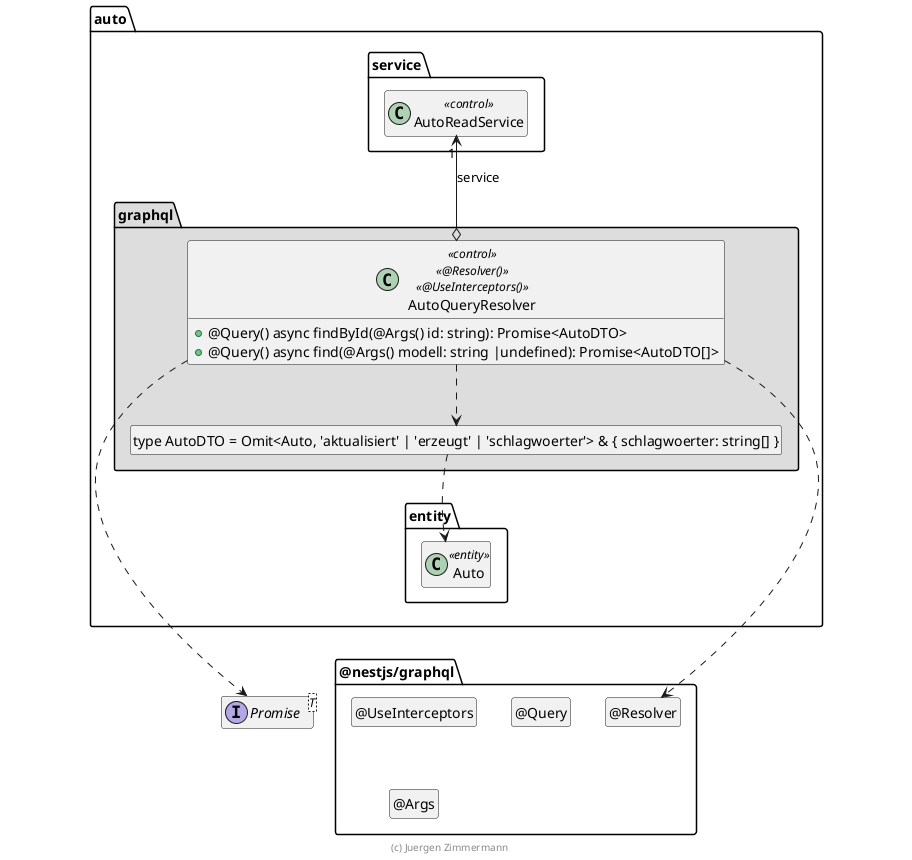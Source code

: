 ' Copyright (C) 2019 - present Juergen Zimmermann, Hochschule Karlsruhe
'
' This program is free software: you can redistribute it and/or modify
' it under the terms of the GNU General Public License as published by
' the Free Software Foundation, either version 3 of the License, or
' (at your option) any later version.
'
' This program is distributed in the hope that it will be useful,
' but WITHOUT ANY WARRANTY; without even the implied warranty of
' MERCHANTABILITY or FITNESS FOR A PARTICULAR PURPOSE.  See the
' GNU General Public License for more details.
'
' You should have received a copy of the GNU General Public License
' along with this program.  If not, see <https://www.gnu.org/licenses/>.

' Preview durch <Alt>d

@startuml Controller-Klasse

interface Promise<T>

package @nestjs/graphql {
  class "@Resolver" as Resolver
  hide Resolver circle

  class "@UseInterceptors" as UseInterceptors
  hide UseInterceptors circle

  class "@Query" as Query
  hide Query circle

  class "@Args" as Args
  hide Args circle

  Resolver .left[hidden].> Promise
}

package auto {
  package entity {
    class Auto <<entity>>
  }

  package service {
    class AutoReadService << control >>
  }

  package graphql #DDDDDD {
    class "type AutoDTO = Omit<Auto, 'aktualisiert' | 'erzeugt' | 'schlagwoerter'> & { schlagwoerter: string[] }" as AutoDTO
    hide AutoDTO circle

    class AutoQueryResolver << control >> << @Resolver() >> << @UseInterceptors() >> {
      + @Query() async findById(@Args() id: string): Promise<AutoDTO>
      + @Query() async find(@Args() modell: string |undefined): Promise<AutoDTO[]>
    }

    AutoQueryResolver o-up-> "1" AutoReadService : service
    AutoQueryResolver ..> AutoDTO
    AutoDTO ..> Auto
    AutoQueryResolver ..> Resolver

    AutoQueryResolver ..> Promise

    AutoDTO .[hidden].> Auto
    Auto .[hidden].> Promise
    AutoReadService .[hidden].> Promise
    Auto .[hidden].> Resolver
    AutoReadService .[hidden].> Resolver
  }
}

hide empty members

footer (c) Juergen Zimmermann

@enduml
